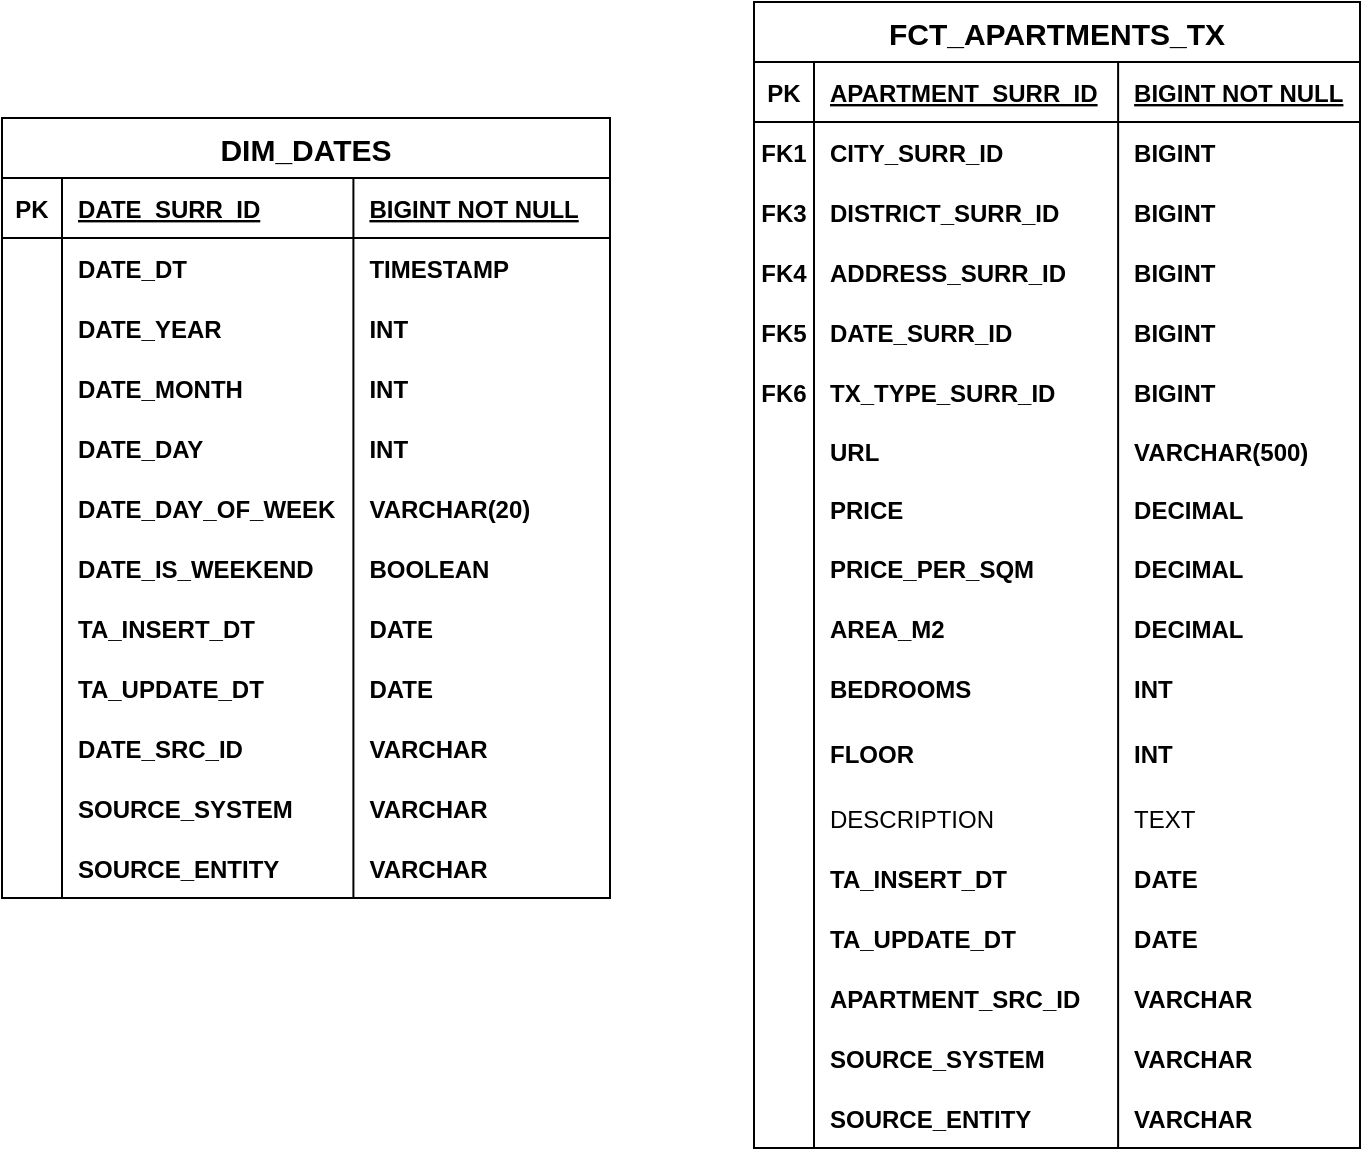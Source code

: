 <mxfile version="28.1.1">
  <diagram name="Page-1" id="QBci4Ad2uPYSjfKlQZZ4">
    <mxGraphModel dx="1226" dy="682" grid="0" gridSize="10" guides="1" tooltips="1" connect="1" arrows="1" fold="1" page="0" pageScale="1" pageWidth="850" pageHeight="1100" math="0" shadow="0">
      <root>
        <mxCell id="0" />
        <mxCell id="1" parent="0" />
        <mxCell id="8j5CEaMQhX4lXEdDIJTh-382" value="FCT_APARTMENTS_TX" style="shape=table;startSize=30;container=1;collapsible=1;childLayout=tableLayout;fixedRows=1;rowLines=0;fontStyle=1;align=center;resizeLast=1;fontSize=15;" parent="1" vertex="1">
          <mxGeometry x="554" y="133" width="303" height="573" as="geometry" />
        </mxCell>
        <mxCell id="8j5CEaMQhX4lXEdDIJTh-383" value="" style="shape=partialRectangle;collapsible=0;dropTarget=0;pointerEvents=0;fillColor=none;points=[[0,0.5],[1,0.5]];portConstraint=eastwest;top=0;left=0;right=0;bottom=1;" parent="8j5CEaMQhX4lXEdDIJTh-382" vertex="1">
          <mxGeometry y="30" width="303" height="30" as="geometry" />
        </mxCell>
        <mxCell id="8j5CEaMQhX4lXEdDIJTh-384" value="PK" style="shape=partialRectangle;overflow=hidden;connectable=0;fillColor=none;top=0;left=0;bottom=0;right=0;fontStyle=1;" parent="8j5CEaMQhX4lXEdDIJTh-383" vertex="1">
          <mxGeometry width="30" height="30" as="geometry">
            <mxRectangle width="30" height="30" as="alternateBounds" />
          </mxGeometry>
        </mxCell>
        <mxCell id="8j5CEaMQhX4lXEdDIJTh-385" value="APARTMENT_SURR_ID" style="shape=partialRectangle;overflow=hidden;connectable=0;fillColor=none;top=0;left=0;bottom=0;right=0;align=left;spacingLeft=6;fontStyle=5;" parent="8j5CEaMQhX4lXEdDIJTh-383" vertex="1">
          <mxGeometry x="30" width="152.059" height="30" as="geometry">
            <mxRectangle width="152.059" height="30" as="alternateBounds" />
          </mxGeometry>
        </mxCell>
        <mxCell id="8j5CEaMQhX4lXEdDIJTh-386" value="BIGINT NOT NULL" style="shape=partialRectangle;overflow=hidden;connectable=0;fillColor=none;top=0;left=0;bottom=0;right=0;align=left;spacingLeft=6;fontStyle=5;" parent="8j5CEaMQhX4lXEdDIJTh-383" vertex="1">
          <mxGeometry x="182.059" width="120.941" height="30" as="geometry">
            <mxRectangle width="120.941" height="30" as="alternateBounds" />
          </mxGeometry>
        </mxCell>
        <mxCell id="8j5CEaMQhX4lXEdDIJTh-387" value="" style="shape=partialRectangle;collapsible=0;dropTarget=0;pointerEvents=0;fillColor=none;points=[[0,0.5],[1,0.5]];portConstraint=eastwest;top=0;left=0;right=0;bottom=0;" parent="8j5CEaMQhX4lXEdDIJTh-382" vertex="1">
          <mxGeometry y="60" width="303" height="30" as="geometry" />
        </mxCell>
        <mxCell id="8j5CEaMQhX4lXEdDIJTh-388" value="FK1" style="shape=partialRectangle;overflow=hidden;connectable=0;fillColor=none;top=0;left=0;bottom=0;right=0;fontStyle=1" parent="8j5CEaMQhX4lXEdDIJTh-387" vertex="1">
          <mxGeometry width="30" height="30" as="geometry">
            <mxRectangle width="30" height="30" as="alternateBounds" />
          </mxGeometry>
        </mxCell>
        <mxCell id="8j5CEaMQhX4lXEdDIJTh-389" value="CITY_SURR_ID" style="shape=partialRectangle;overflow=hidden;connectable=0;fillColor=none;top=0;left=0;bottom=0;right=0;align=left;spacingLeft=6;fontStyle=1" parent="8j5CEaMQhX4lXEdDIJTh-387" vertex="1">
          <mxGeometry x="30" width="152.059" height="30" as="geometry">
            <mxRectangle width="152.059" height="30" as="alternateBounds" />
          </mxGeometry>
        </mxCell>
        <mxCell id="8j5CEaMQhX4lXEdDIJTh-390" value="BIGINT" style="shape=partialRectangle;overflow=hidden;connectable=0;fillColor=none;top=0;left=0;bottom=0;right=0;align=left;spacingLeft=6;fontStyle=1" parent="8j5CEaMQhX4lXEdDIJTh-387" vertex="1">
          <mxGeometry x="182.059" width="120.941" height="30" as="geometry">
            <mxRectangle width="120.941" height="30" as="alternateBounds" />
          </mxGeometry>
        </mxCell>
        <mxCell id="8j5CEaMQhX4lXEdDIJTh-395" style="shape=partialRectangle;collapsible=0;dropTarget=0;pointerEvents=0;fillColor=none;points=[[0,0.5],[1,0.5]];portConstraint=eastwest;top=0;left=0;right=0;bottom=0;" parent="8j5CEaMQhX4lXEdDIJTh-382" vertex="1">
          <mxGeometry y="90" width="303" height="30" as="geometry" />
        </mxCell>
        <mxCell id="8j5CEaMQhX4lXEdDIJTh-396" value="FK3" style="shape=partialRectangle;overflow=hidden;connectable=0;fillColor=none;top=0;left=0;bottom=0;right=0;fontStyle=1" parent="8j5CEaMQhX4lXEdDIJTh-395" vertex="1">
          <mxGeometry width="30" height="30" as="geometry">
            <mxRectangle width="30" height="30" as="alternateBounds" />
          </mxGeometry>
        </mxCell>
        <mxCell id="8j5CEaMQhX4lXEdDIJTh-397" value="DISTRICT_SURR_ID" style="shape=partialRectangle;overflow=hidden;connectable=0;fillColor=none;top=0;left=0;bottom=0;right=0;align=left;spacingLeft=6;fontStyle=1" parent="8j5CEaMQhX4lXEdDIJTh-395" vertex="1">
          <mxGeometry x="30" width="152.059" height="30" as="geometry">
            <mxRectangle width="152.059" height="30" as="alternateBounds" />
          </mxGeometry>
        </mxCell>
        <mxCell id="8j5CEaMQhX4lXEdDIJTh-398" value="BIGINT" style="shape=partialRectangle;overflow=hidden;connectable=0;fillColor=none;top=0;left=0;bottom=0;right=0;align=left;spacingLeft=6;fontStyle=1" parent="8j5CEaMQhX4lXEdDIJTh-395" vertex="1">
          <mxGeometry x="182.059" width="120.941" height="30" as="geometry">
            <mxRectangle width="120.941" height="30" as="alternateBounds" />
          </mxGeometry>
        </mxCell>
        <mxCell id="8j5CEaMQhX4lXEdDIJTh-399" style="shape=partialRectangle;collapsible=0;dropTarget=0;pointerEvents=0;fillColor=none;points=[[0,0.5],[1,0.5]];portConstraint=eastwest;top=0;left=0;right=0;bottom=0;" parent="8j5CEaMQhX4lXEdDIJTh-382" vertex="1">
          <mxGeometry y="120" width="303" height="30" as="geometry" />
        </mxCell>
        <mxCell id="8j5CEaMQhX4lXEdDIJTh-400" value="FK4" style="shape=partialRectangle;overflow=hidden;connectable=0;fillColor=none;top=0;left=0;bottom=0;right=0;fontStyle=1" parent="8j5CEaMQhX4lXEdDIJTh-399" vertex="1">
          <mxGeometry width="30" height="30" as="geometry">
            <mxRectangle width="30" height="30" as="alternateBounds" />
          </mxGeometry>
        </mxCell>
        <mxCell id="8j5CEaMQhX4lXEdDIJTh-401" value="ADDRESS_SURR_ID" style="shape=partialRectangle;overflow=hidden;connectable=0;fillColor=none;top=0;left=0;bottom=0;right=0;align=left;spacingLeft=6;fontStyle=1" parent="8j5CEaMQhX4lXEdDIJTh-399" vertex="1">
          <mxGeometry x="30" width="152.059" height="30" as="geometry">
            <mxRectangle width="152.059" height="30" as="alternateBounds" />
          </mxGeometry>
        </mxCell>
        <mxCell id="8j5CEaMQhX4lXEdDIJTh-402" value="BIGINT" style="shape=partialRectangle;overflow=hidden;connectable=0;fillColor=none;top=0;left=0;bottom=0;right=0;align=left;spacingLeft=6;fontStyle=1" parent="8j5CEaMQhX4lXEdDIJTh-399" vertex="1">
          <mxGeometry x="182.059" width="120.941" height="30" as="geometry">
            <mxRectangle width="120.941" height="30" as="alternateBounds" />
          </mxGeometry>
        </mxCell>
        <mxCell id="8j5CEaMQhX4lXEdDIJTh-403" style="shape=partialRectangle;collapsible=0;dropTarget=0;pointerEvents=0;fillColor=none;points=[[0,0.5],[1,0.5]];portConstraint=eastwest;top=0;left=0;right=0;bottom=0;" parent="8j5CEaMQhX4lXEdDIJTh-382" vertex="1">
          <mxGeometry y="150" width="303" height="30" as="geometry" />
        </mxCell>
        <mxCell id="8j5CEaMQhX4lXEdDIJTh-404" value="FK5" style="shape=partialRectangle;overflow=hidden;connectable=0;fillColor=none;top=0;left=0;bottom=0;right=0;fontStyle=1" parent="8j5CEaMQhX4lXEdDIJTh-403" vertex="1">
          <mxGeometry width="30" height="30" as="geometry">
            <mxRectangle width="30" height="30" as="alternateBounds" />
          </mxGeometry>
        </mxCell>
        <mxCell id="8j5CEaMQhX4lXEdDIJTh-405" value="DATE_SURR_ID" style="shape=partialRectangle;overflow=hidden;connectable=0;fillColor=none;top=0;left=0;bottom=0;right=0;align=left;spacingLeft=6;fontStyle=1" parent="8j5CEaMQhX4lXEdDIJTh-403" vertex="1">
          <mxGeometry x="30" width="152.059" height="30" as="geometry">
            <mxRectangle width="152.059" height="30" as="alternateBounds" />
          </mxGeometry>
        </mxCell>
        <mxCell id="8j5CEaMQhX4lXEdDIJTh-406" value="BIGINT" style="shape=partialRectangle;overflow=hidden;connectable=0;fillColor=none;top=0;left=0;bottom=0;right=0;align=left;spacingLeft=6;fontStyle=1" parent="8j5CEaMQhX4lXEdDIJTh-403" vertex="1">
          <mxGeometry x="182.059" width="120.941" height="30" as="geometry">
            <mxRectangle width="120.941" height="30" as="alternateBounds" />
          </mxGeometry>
        </mxCell>
        <mxCell id="8j5CEaMQhX4lXEdDIJTh-407" style="shape=partialRectangle;collapsible=0;dropTarget=0;pointerEvents=0;fillColor=none;points=[[0,0.5],[1,0.5]];portConstraint=eastwest;top=0;left=0;right=0;bottom=0;" parent="8j5CEaMQhX4lXEdDIJTh-382" vertex="1">
          <mxGeometry y="180" width="303" height="30" as="geometry" />
        </mxCell>
        <mxCell id="8j5CEaMQhX4lXEdDIJTh-408" value="FK6" style="shape=partialRectangle;overflow=hidden;connectable=0;fillColor=none;top=0;left=0;bottom=0;right=0;fontStyle=1" parent="8j5CEaMQhX4lXEdDIJTh-407" vertex="1">
          <mxGeometry width="30" height="30" as="geometry">
            <mxRectangle width="30" height="30" as="alternateBounds" />
          </mxGeometry>
        </mxCell>
        <mxCell id="8j5CEaMQhX4lXEdDIJTh-409" value="TX_TYPE_SURR_ID" style="shape=partialRectangle;overflow=hidden;connectable=0;fillColor=none;top=0;left=0;bottom=0;right=0;align=left;spacingLeft=6;fontStyle=1" parent="8j5CEaMQhX4lXEdDIJTh-407" vertex="1">
          <mxGeometry x="30" width="152.059" height="30" as="geometry">
            <mxRectangle width="152.059" height="30" as="alternateBounds" />
          </mxGeometry>
        </mxCell>
        <mxCell id="8j5CEaMQhX4lXEdDIJTh-410" value="BIGINT" style="shape=partialRectangle;overflow=hidden;connectable=0;fillColor=none;top=0;left=0;bottom=0;right=0;align=left;spacingLeft=6;fontStyle=1" parent="8j5CEaMQhX4lXEdDIJTh-407" vertex="1">
          <mxGeometry x="182.059" width="120.941" height="30" as="geometry">
            <mxRectangle width="120.941" height="30" as="alternateBounds" />
          </mxGeometry>
        </mxCell>
        <mxCell id="8j5CEaMQhX4lXEdDIJTh-423" style="shape=partialRectangle;collapsible=0;dropTarget=0;pointerEvents=0;fillColor=none;points=[[0,0.5],[1,0.5]];portConstraint=eastwest;top=0;left=0;right=0;bottom=0;" parent="8j5CEaMQhX4lXEdDIJTh-382" vertex="1">
          <mxGeometry y="210" width="303" height="29" as="geometry" />
        </mxCell>
        <mxCell id="8j5CEaMQhX4lXEdDIJTh-424" style="shape=partialRectangle;overflow=hidden;connectable=0;fillColor=none;top=0;left=0;bottom=0;right=0;" parent="8j5CEaMQhX4lXEdDIJTh-423" vertex="1">
          <mxGeometry width="30" height="29" as="geometry">
            <mxRectangle width="30" height="29" as="alternateBounds" />
          </mxGeometry>
        </mxCell>
        <mxCell id="8j5CEaMQhX4lXEdDIJTh-425" value="URL " style="shape=partialRectangle;overflow=hidden;connectable=0;fillColor=none;top=0;left=0;bottom=0;right=0;align=left;spacingLeft=6;fontStyle=1" parent="8j5CEaMQhX4lXEdDIJTh-423" vertex="1">
          <mxGeometry x="30" width="152.059" height="29" as="geometry">
            <mxRectangle width="152.059" height="29" as="alternateBounds" />
          </mxGeometry>
        </mxCell>
        <mxCell id="8j5CEaMQhX4lXEdDIJTh-426" value="VARCHAR(500)" style="shape=partialRectangle;overflow=hidden;connectable=0;fillColor=none;top=0;left=0;bottom=0;right=0;align=left;spacingLeft=6;fontStyle=1" parent="8j5CEaMQhX4lXEdDIJTh-423" vertex="1">
          <mxGeometry x="182.059" width="120.941" height="29" as="geometry">
            <mxRectangle width="120.941" height="29" as="alternateBounds" />
          </mxGeometry>
        </mxCell>
        <mxCell id="8j5CEaMQhX4lXEdDIJTh-427" style="shape=partialRectangle;collapsible=0;dropTarget=0;pointerEvents=0;fillColor=none;points=[[0,0.5],[1,0.5]];portConstraint=eastwest;top=0;left=0;right=0;bottom=0;" parent="8j5CEaMQhX4lXEdDIJTh-382" vertex="1">
          <mxGeometry y="239" width="303" height="29" as="geometry" />
        </mxCell>
        <mxCell id="8j5CEaMQhX4lXEdDIJTh-428" style="shape=partialRectangle;overflow=hidden;connectable=0;fillColor=none;top=0;left=0;bottom=0;right=0;" parent="8j5CEaMQhX4lXEdDIJTh-427" vertex="1">
          <mxGeometry width="30" height="29" as="geometry">
            <mxRectangle width="30" height="29" as="alternateBounds" />
          </mxGeometry>
        </mxCell>
        <mxCell id="8j5CEaMQhX4lXEdDIJTh-429" value="PRICE " style="shape=partialRectangle;overflow=hidden;connectable=0;fillColor=none;top=0;left=0;bottom=0;right=0;align=left;spacingLeft=6;fontStyle=1" parent="8j5CEaMQhX4lXEdDIJTh-427" vertex="1">
          <mxGeometry x="30" width="152.059" height="29" as="geometry">
            <mxRectangle width="152.059" height="29" as="alternateBounds" />
          </mxGeometry>
        </mxCell>
        <mxCell id="8j5CEaMQhX4lXEdDIJTh-430" value="DECIMAL" style="shape=partialRectangle;overflow=hidden;connectable=0;fillColor=none;top=0;left=0;bottom=0;right=0;align=left;spacingLeft=6;fontStyle=1" parent="8j5CEaMQhX4lXEdDIJTh-427" vertex="1">
          <mxGeometry x="182.059" width="120.941" height="29" as="geometry">
            <mxRectangle width="120.941" height="29" as="alternateBounds" />
          </mxGeometry>
        </mxCell>
        <mxCell id="8j5CEaMQhX4lXEdDIJTh-431" style="shape=partialRectangle;collapsible=0;dropTarget=0;pointerEvents=0;fillColor=none;points=[[0,0.5],[1,0.5]];portConstraint=eastwest;top=0;left=0;right=0;bottom=0;" parent="8j5CEaMQhX4lXEdDIJTh-382" vertex="1">
          <mxGeometry y="268" width="303" height="30" as="geometry" />
        </mxCell>
        <mxCell id="8j5CEaMQhX4lXEdDIJTh-432" style="shape=partialRectangle;overflow=hidden;connectable=0;fillColor=none;top=0;left=0;bottom=0;right=0;" parent="8j5CEaMQhX4lXEdDIJTh-431" vertex="1">
          <mxGeometry width="30" height="30" as="geometry">
            <mxRectangle width="30" height="30" as="alternateBounds" />
          </mxGeometry>
        </mxCell>
        <mxCell id="8j5CEaMQhX4lXEdDIJTh-433" value="PRICE_PER_SQM   " style="shape=partialRectangle;overflow=hidden;connectable=0;fillColor=none;top=0;left=0;bottom=0;right=0;align=left;spacingLeft=6;fontStyle=1" parent="8j5CEaMQhX4lXEdDIJTh-431" vertex="1">
          <mxGeometry x="30" width="152.059" height="30" as="geometry">
            <mxRectangle width="152.059" height="30" as="alternateBounds" />
          </mxGeometry>
        </mxCell>
        <mxCell id="8j5CEaMQhX4lXEdDIJTh-434" value="DECIMAL" style="shape=partialRectangle;overflow=hidden;connectable=0;fillColor=none;top=0;left=0;bottom=0;right=0;align=left;spacingLeft=6;fontStyle=1" parent="8j5CEaMQhX4lXEdDIJTh-431" vertex="1">
          <mxGeometry x="182.059" width="120.941" height="30" as="geometry">
            <mxRectangle width="120.941" height="30" as="alternateBounds" />
          </mxGeometry>
        </mxCell>
        <mxCell id="8j5CEaMQhX4lXEdDIJTh-435" style="shape=partialRectangle;collapsible=0;dropTarget=0;pointerEvents=0;fillColor=none;points=[[0,0.5],[1,0.5]];portConstraint=eastwest;top=0;left=0;right=0;bottom=0;" parent="8j5CEaMQhX4lXEdDIJTh-382" vertex="1">
          <mxGeometry y="298" width="303" height="30" as="geometry" />
        </mxCell>
        <mxCell id="8j5CEaMQhX4lXEdDIJTh-436" style="shape=partialRectangle;overflow=hidden;connectable=0;fillColor=none;top=0;left=0;bottom=0;right=0;" parent="8j5CEaMQhX4lXEdDIJTh-435" vertex="1">
          <mxGeometry width="30" height="30" as="geometry">
            <mxRectangle width="30" height="30" as="alternateBounds" />
          </mxGeometry>
        </mxCell>
        <mxCell id="8j5CEaMQhX4lXEdDIJTh-437" value="AREA_M2 " style="shape=partialRectangle;overflow=hidden;connectable=0;fillColor=none;top=0;left=0;bottom=0;right=0;align=left;spacingLeft=6;fontStyle=1" parent="8j5CEaMQhX4lXEdDIJTh-435" vertex="1">
          <mxGeometry x="30" width="152.059" height="30" as="geometry">
            <mxRectangle width="152.059" height="30" as="alternateBounds" />
          </mxGeometry>
        </mxCell>
        <mxCell id="8j5CEaMQhX4lXEdDIJTh-438" value="DECIMAL" style="shape=partialRectangle;overflow=hidden;connectable=0;fillColor=none;top=0;left=0;bottom=0;right=0;align=left;spacingLeft=6;fontStyle=1" parent="8j5CEaMQhX4lXEdDIJTh-435" vertex="1">
          <mxGeometry x="182.059" width="120.941" height="30" as="geometry">
            <mxRectangle width="120.941" height="30" as="alternateBounds" />
          </mxGeometry>
        </mxCell>
        <mxCell id="8j5CEaMQhX4lXEdDIJTh-439" style="shape=partialRectangle;collapsible=0;dropTarget=0;pointerEvents=0;fillColor=none;points=[[0,0.5],[1,0.5]];portConstraint=eastwest;top=0;left=0;right=0;bottom=0;" parent="8j5CEaMQhX4lXEdDIJTh-382" vertex="1">
          <mxGeometry y="328" width="303" height="30" as="geometry" />
        </mxCell>
        <mxCell id="8j5CEaMQhX4lXEdDIJTh-440" style="shape=partialRectangle;overflow=hidden;connectable=0;fillColor=none;top=0;left=0;bottom=0;right=0;" parent="8j5CEaMQhX4lXEdDIJTh-439" vertex="1">
          <mxGeometry width="30" height="30" as="geometry">
            <mxRectangle width="30" height="30" as="alternateBounds" />
          </mxGeometry>
        </mxCell>
        <mxCell id="8j5CEaMQhX4lXEdDIJTh-441" value="BEDROOMS " style="shape=partialRectangle;overflow=hidden;connectable=0;fillColor=none;top=0;left=0;bottom=0;right=0;align=left;spacingLeft=6;fontStyle=1" parent="8j5CEaMQhX4lXEdDIJTh-439" vertex="1">
          <mxGeometry x="30" width="152.059" height="30" as="geometry">
            <mxRectangle width="152.059" height="30" as="alternateBounds" />
          </mxGeometry>
        </mxCell>
        <mxCell id="8j5CEaMQhX4lXEdDIJTh-442" value="INT" style="shape=partialRectangle;overflow=hidden;connectable=0;fillColor=none;top=0;left=0;bottom=0;right=0;align=left;spacingLeft=6;fontStyle=1" parent="8j5CEaMQhX4lXEdDIJTh-439" vertex="1">
          <mxGeometry x="182.059" width="120.941" height="30" as="geometry">
            <mxRectangle width="120.941" height="30" as="alternateBounds" />
          </mxGeometry>
        </mxCell>
        <mxCell id="8j5CEaMQhX4lXEdDIJTh-443" style="shape=partialRectangle;collapsible=0;dropTarget=0;pointerEvents=0;fillColor=none;points=[[0,0.5],[1,0.5]];portConstraint=eastwest;top=0;left=0;right=0;bottom=0;" parent="8j5CEaMQhX4lXEdDIJTh-382" vertex="1">
          <mxGeometry y="358" width="303" height="35" as="geometry" />
        </mxCell>
        <mxCell id="8j5CEaMQhX4lXEdDIJTh-444" style="shape=partialRectangle;overflow=hidden;connectable=0;fillColor=none;top=0;left=0;bottom=0;right=0;" parent="8j5CEaMQhX4lXEdDIJTh-443" vertex="1">
          <mxGeometry width="30" height="35" as="geometry">
            <mxRectangle width="30" height="35" as="alternateBounds" />
          </mxGeometry>
        </mxCell>
        <mxCell id="8j5CEaMQhX4lXEdDIJTh-445" value="FLOOR  " style="shape=partialRectangle;overflow=hidden;connectable=0;fillColor=none;top=0;left=0;bottom=0;right=0;align=left;spacingLeft=6;fontStyle=1" parent="8j5CEaMQhX4lXEdDIJTh-443" vertex="1">
          <mxGeometry x="30" width="152.059" height="35" as="geometry">
            <mxRectangle width="152.059" height="35" as="alternateBounds" />
          </mxGeometry>
        </mxCell>
        <mxCell id="8j5CEaMQhX4lXEdDIJTh-446" value="INT" style="shape=partialRectangle;overflow=hidden;connectable=0;fillColor=none;top=0;left=0;bottom=0;right=0;align=left;spacingLeft=6;fontStyle=1" parent="8j5CEaMQhX4lXEdDIJTh-443" vertex="1">
          <mxGeometry x="182.059" width="120.941" height="35" as="geometry">
            <mxRectangle width="120.941" height="35" as="alternateBounds" />
          </mxGeometry>
        </mxCell>
        <mxCell id="tTmst1pcSYhVb5LAMEtV-6" value="" style="shape=tableRow;horizontal=0;startSize=0;swimlaneHead=0;swimlaneBody=0;fillColor=none;collapsible=0;dropTarget=0;points=[[0,0.5],[1,0.5]];portConstraint=eastwest;top=0;left=0;right=0;bottom=0;" vertex="1" parent="8j5CEaMQhX4lXEdDIJTh-382">
          <mxGeometry y="393" width="303" height="30" as="geometry" />
        </mxCell>
        <mxCell id="tTmst1pcSYhVb5LAMEtV-7" value="" style="shape=partialRectangle;connectable=0;fillColor=none;top=0;left=0;bottom=0;right=0;editable=1;overflow=hidden;" vertex="1" parent="tTmst1pcSYhVb5LAMEtV-6">
          <mxGeometry width="30" height="30" as="geometry">
            <mxRectangle width="30" height="30" as="alternateBounds" />
          </mxGeometry>
        </mxCell>
        <mxCell id="tTmst1pcSYhVb5LAMEtV-8" value="DESCRIPTION " style="shape=partialRectangle;connectable=0;fillColor=none;top=0;left=0;bottom=0;right=0;align=left;spacingLeft=6;overflow=hidden;" vertex="1" parent="tTmst1pcSYhVb5LAMEtV-6">
          <mxGeometry x="30" width="152.059" height="30" as="geometry">
            <mxRectangle width="152.059" height="30" as="alternateBounds" />
          </mxGeometry>
        </mxCell>
        <mxCell id="tTmst1pcSYhVb5LAMEtV-9" value="TEXT" style="shape=partialRectangle;connectable=0;fillColor=none;top=0;left=0;bottom=0;right=0;align=left;spacingLeft=6;overflow=hidden;" vertex="1" parent="tTmst1pcSYhVb5LAMEtV-6">
          <mxGeometry x="182.059" width="120.941" height="30" as="geometry">
            <mxRectangle width="120.941" height="30" as="alternateBounds" />
          </mxGeometry>
        </mxCell>
        <mxCell id="8j5CEaMQhX4lXEdDIJTh-447" style="shape=partialRectangle;collapsible=0;dropTarget=0;pointerEvents=0;fillColor=none;points=[[0,0.5],[1,0.5]];portConstraint=eastwest;top=0;left=0;right=0;bottom=0;" parent="8j5CEaMQhX4lXEdDIJTh-382" vertex="1">
          <mxGeometry y="423" width="303" height="30" as="geometry" />
        </mxCell>
        <mxCell id="8j5CEaMQhX4lXEdDIJTh-448" style="shape=partialRectangle;overflow=hidden;connectable=0;fillColor=none;top=0;left=0;bottom=0;right=0;" parent="8j5CEaMQhX4lXEdDIJTh-447" vertex="1">
          <mxGeometry width="30" height="30" as="geometry">
            <mxRectangle width="30" height="30" as="alternateBounds" />
          </mxGeometry>
        </mxCell>
        <mxCell id="8j5CEaMQhX4lXEdDIJTh-449" value="TA_INSERT_DT" style="shape=partialRectangle;overflow=hidden;connectable=0;fillColor=none;top=0;left=0;bottom=0;right=0;align=left;spacingLeft=6;fontStyle=1" parent="8j5CEaMQhX4lXEdDIJTh-447" vertex="1">
          <mxGeometry x="30" width="152.059" height="30" as="geometry">
            <mxRectangle width="152.059" height="30" as="alternateBounds" />
          </mxGeometry>
        </mxCell>
        <mxCell id="8j5CEaMQhX4lXEdDIJTh-450" value="DATE" style="shape=partialRectangle;overflow=hidden;connectable=0;fillColor=none;top=0;left=0;bottom=0;right=0;align=left;spacingLeft=6;fontStyle=1" parent="8j5CEaMQhX4lXEdDIJTh-447" vertex="1">
          <mxGeometry x="182.059" width="120.941" height="30" as="geometry">
            <mxRectangle width="120.941" height="30" as="alternateBounds" />
          </mxGeometry>
        </mxCell>
        <mxCell id="8j5CEaMQhX4lXEdDIJTh-451" style="shape=partialRectangle;collapsible=0;dropTarget=0;pointerEvents=0;fillColor=none;points=[[0,0.5],[1,0.5]];portConstraint=eastwest;top=0;left=0;right=0;bottom=0;" parent="8j5CEaMQhX4lXEdDIJTh-382" vertex="1">
          <mxGeometry y="453" width="303" height="30" as="geometry" />
        </mxCell>
        <mxCell id="8j5CEaMQhX4lXEdDIJTh-452" style="shape=partialRectangle;overflow=hidden;connectable=0;fillColor=none;top=0;left=0;bottom=0;right=0;" parent="8j5CEaMQhX4lXEdDIJTh-451" vertex="1">
          <mxGeometry width="30" height="30" as="geometry">
            <mxRectangle width="30" height="30" as="alternateBounds" />
          </mxGeometry>
        </mxCell>
        <mxCell id="8j5CEaMQhX4lXEdDIJTh-453" value="TA_UPDATE_DT" style="shape=partialRectangle;overflow=hidden;connectable=0;fillColor=none;top=0;left=0;bottom=0;right=0;align=left;spacingLeft=6;fontStyle=1" parent="8j5CEaMQhX4lXEdDIJTh-451" vertex="1">
          <mxGeometry x="30" width="152.059" height="30" as="geometry">
            <mxRectangle width="152.059" height="30" as="alternateBounds" />
          </mxGeometry>
        </mxCell>
        <mxCell id="8j5CEaMQhX4lXEdDIJTh-454" value="DATE" style="shape=partialRectangle;overflow=hidden;connectable=0;fillColor=none;top=0;left=0;bottom=0;right=0;align=left;spacingLeft=6;fontStyle=1" parent="8j5CEaMQhX4lXEdDIJTh-451" vertex="1">
          <mxGeometry x="182.059" width="120.941" height="30" as="geometry">
            <mxRectangle width="120.941" height="30" as="alternateBounds" />
          </mxGeometry>
        </mxCell>
        <mxCell id="8j5CEaMQhX4lXEdDIJTh-455" style="shape=partialRectangle;collapsible=0;dropTarget=0;pointerEvents=0;fillColor=none;points=[[0,0.5],[1,0.5]];portConstraint=eastwest;top=0;left=0;right=0;bottom=0;" parent="8j5CEaMQhX4lXEdDIJTh-382" vertex="1">
          <mxGeometry y="483" width="303" height="30" as="geometry" />
        </mxCell>
        <mxCell id="8j5CEaMQhX4lXEdDIJTh-456" style="shape=partialRectangle;overflow=hidden;connectable=0;fillColor=none;top=0;left=0;bottom=0;right=0;" parent="8j5CEaMQhX4lXEdDIJTh-455" vertex="1">
          <mxGeometry width="30" height="30" as="geometry">
            <mxRectangle width="30" height="30" as="alternateBounds" />
          </mxGeometry>
        </mxCell>
        <mxCell id="8j5CEaMQhX4lXEdDIJTh-457" value="APARTMENT_SRC_ID" style="shape=partialRectangle;overflow=hidden;connectable=0;fillColor=none;top=0;left=0;bottom=0;right=0;align=left;spacingLeft=6;fontStyle=1" parent="8j5CEaMQhX4lXEdDIJTh-455" vertex="1">
          <mxGeometry x="30" width="152.059" height="30" as="geometry">
            <mxRectangle width="152.059" height="30" as="alternateBounds" />
          </mxGeometry>
        </mxCell>
        <mxCell id="8j5CEaMQhX4lXEdDIJTh-458" value="VARCHAR" style="shape=partialRectangle;overflow=hidden;connectable=0;fillColor=none;top=0;left=0;bottom=0;right=0;align=left;spacingLeft=6;fontStyle=1" parent="8j5CEaMQhX4lXEdDIJTh-455" vertex="1">
          <mxGeometry x="182.059" width="120.941" height="30" as="geometry">
            <mxRectangle width="120.941" height="30" as="alternateBounds" />
          </mxGeometry>
        </mxCell>
        <mxCell id="8j5CEaMQhX4lXEdDIJTh-459" style="shape=partialRectangle;collapsible=0;dropTarget=0;pointerEvents=0;fillColor=none;points=[[0,0.5],[1,0.5]];portConstraint=eastwest;top=0;left=0;right=0;bottom=0;" parent="8j5CEaMQhX4lXEdDIJTh-382" vertex="1">
          <mxGeometry y="513" width="303" height="30" as="geometry" />
        </mxCell>
        <mxCell id="8j5CEaMQhX4lXEdDIJTh-460" style="shape=partialRectangle;overflow=hidden;connectable=0;fillColor=none;top=0;left=0;bottom=0;right=0;" parent="8j5CEaMQhX4lXEdDIJTh-459" vertex="1">
          <mxGeometry width="30" height="30" as="geometry">
            <mxRectangle width="30" height="30" as="alternateBounds" />
          </mxGeometry>
        </mxCell>
        <mxCell id="8j5CEaMQhX4lXEdDIJTh-461" value="SOURCE_SYSTEM" style="shape=partialRectangle;overflow=hidden;connectable=0;fillColor=none;top=0;left=0;bottom=0;right=0;align=left;spacingLeft=6;fontStyle=1" parent="8j5CEaMQhX4lXEdDIJTh-459" vertex="1">
          <mxGeometry x="30" width="152.059" height="30" as="geometry">
            <mxRectangle width="152.059" height="30" as="alternateBounds" />
          </mxGeometry>
        </mxCell>
        <mxCell id="8j5CEaMQhX4lXEdDIJTh-462" value="VARCHAR" style="shape=partialRectangle;overflow=hidden;connectable=0;fillColor=none;top=0;left=0;bottom=0;right=0;align=left;spacingLeft=6;fontStyle=1" parent="8j5CEaMQhX4lXEdDIJTh-459" vertex="1">
          <mxGeometry x="182.059" width="120.941" height="30" as="geometry">
            <mxRectangle width="120.941" height="30" as="alternateBounds" />
          </mxGeometry>
        </mxCell>
        <mxCell id="8j5CEaMQhX4lXEdDIJTh-463" style="shape=partialRectangle;collapsible=0;dropTarget=0;pointerEvents=0;fillColor=none;points=[[0,0.5],[1,0.5]];portConstraint=eastwest;top=0;left=0;right=0;bottom=0;" parent="8j5CEaMQhX4lXEdDIJTh-382" vertex="1">
          <mxGeometry y="543" width="303" height="30" as="geometry" />
        </mxCell>
        <mxCell id="8j5CEaMQhX4lXEdDIJTh-464" style="shape=partialRectangle;overflow=hidden;connectable=0;fillColor=none;top=0;left=0;bottom=0;right=0;" parent="8j5CEaMQhX4lXEdDIJTh-463" vertex="1">
          <mxGeometry width="30" height="30" as="geometry">
            <mxRectangle width="30" height="30" as="alternateBounds" />
          </mxGeometry>
        </mxCell>
        <mxCell id="8j5CEaMQhX4lXEdDIJTh-465" value="SOURCE_ENTITY" style="shape=partialRectangle;overflow=hidden;connectable=0;fillColor=none;top=0;left=0;bottom=0;right=0;align=left;spacingLeft=6;fontStyle=1" parent="8j5CEaMQhX4lXEdDIJTh-463" vertex="1">
          <mxGeometry x="30" width="152.059" height="30" as="geometry">
            <mxRectangle width="152.059" height="30" as="alternateBounds" />
          </mxGeometry>
        </mxCell>
        <mxCell id="8j5CEaMQhX4lXEdDIJTh-466" value="VARCHAR" style="shape=partialRectangle;overflow=hidden;connectable=0;fillColor=none;top=0;left=0;bottom=0;right=0;align=left;spacingLeft=6;fontStyle=1" parent="8j5CEaMQhX4lXEdDIJTh-463" vertex="1">
          <mxGeometry x="182.059" width="120.941" height="30" as="geometry">
            <mxRectangle width="120.941" height="30" as="alternateBounds" />
          </mxGeometry>
        </mxCell>
        <mxCell id="8j5CEaMQhX4lXEdDIJTh-496" value="DIM_DATES" style="shape=table;startSize=30;container=1;collapsible=1;childLayout=tableLayout;fixedRows=1;rowLines=0;fontStyle=1;align=center;resizeLast=1;fontSize=15;" parent="1" vertex="1">
          <mxGeometry x="178" y="191" width="304" height="390" as="geometry" />
        </mxCell>
        <mxCell id="8j5CEaMQhX4lXEdDIJTh-497" value="" style="shape=partialRectangle;collapsible=0;dropTarget=0;pointerEvents=0;fillColor=none;points=[[0,0.5],[1,0.5]];portConstraint=eastwest;top=0;left=0;right=0;bottom=1;" parent="8j5CEaMQhX4lXEdDIJTh-496" vertex="1">
          <mxGeometry y="30" width="304" height="30" as="geometry" />
        </mxCell>
        <mxCell id="8j5CEaMQhX4lXEdDIJTh-498" value="PK" style="shape=partialRectangle;overflow=hidden;connectable=0;fillColor=none;top=0;left=0;bottom=0;right=0;fontStyle=1;" parent="8j5CEaMQhX4lXEdDIJTh-497" vertex="1">
          <mxGeometry width="30" height="30" as="geometry">
            <mxRectangle width="30" height="30" as="alternateBounds" />
          </mxGeometry>
        </mxCell>
        <mxCell id="8j5CEaMQhX4lXEdDIJTh-499" value="DATE_SURR_ID" style="shape=partialRectangle;overflow=hidden;connectable=0;fillColor=none;top=0;left=0;bottom=0;right=0;align=left;spacingLeft=6;fontStyle=5;" parent="8j5CEaMQhX4lXEdDIJTh-497" vertex="1">
          <mxGeometry x="30" width="145.706" height="30" as="geometry">
            <mxRectangle width="145.706" height="30" as="alternateBounds" />
          </mxGeometry>
        </mxCell>
        <mxCell id="8j5CEaMQhX4lXEdDIJTh-500" value="BIGINT NOT NULL" style="shape=partialRectangle;overflow=hidden;connectable=0;fillColor=none;top=0;left=0;bottom=0;right=0;align=left;spacingLeft=6;fontStyle=5;" parent="8j5CEaMQhX4lXEdDIJTh-497" vertex="1">
          <mxGeometry x="175.706" width="128.294" height="30" as="geometry">
            <mxRectangle width="128.294" height="30" as="alternateBounds" />
          </mxGeometry>
        </mxCell>
        <mxCell id="tTmst1pcSYhVb5LAMEtV-10" value="" style="shape=tableRow;horizontal=0;startSize=0;swimlaneHead=0;swimlaneBody=0;fillColor=none;collapsible=0;dropTarget=0;points=[[0,0.5],[1,0.5]];portConstraint=eastwest;top=0;left=0;right=0;bottom=0;" vertex="1" parent="8j5CEaMQhX4lXEdDIJTh-496">
          <mxGeometry y="60" width="304" height="30" as="geometry" />
        </mxCell>
        <mxCell id="tTmst1pcSYhVb5LAMEtV-11" value="" style="shape=partialRectangle;connectable=0;fillColor=none;top=0;left=0;bottom=0;right=0;editable=1;overflow=hidden;" vertex="1" parent="tTmst1pcSYhVb5LAMEtV-10">
          <mxGeometry width="30" height="30" as="geometry">
            <mxRectangle width="30" height="30" as="alternateBounds" />
          </mxGeometry>
        </mxCell>
        <mxCell id="tTmst1pcSYhVb5LAMEtV-12" value="DATE_DT" style="shape=partialRectangle;connectable=0;fillColor=none;top=0;left=0;bottom=0;right=0;align=left;spacingLeft=6;overflow=hidden;fontStyle=1" vertex="1" parent="tTmst1pcSYhVb5LAMEtV-10">
          <mxGeometry x="30" width="145.706" height="30" as="geometry">
            <mxRectangle width="145.706" height="30" as="alternateBounds" />
          </mxGeometry>
        </mxCell>
        <mxCell id="tTmst1pcSYhVb5LAMEtV-13" value="TIMESTAMP" style="shape=partialRectangle;connectable=0;fillColor=none;top=0;left=0;bottom=0;right=0;align=left;spacingLeft=6;overflow=hidden;fontStyle=1" vertex="1" parent="tTmst1pcSYhVb5LAMEtV-10">
          <mxGeometry x="175.706" width="128.294" height="30" as="geometry">
            <mxRectangle width="128.294" height="30" as="alternateBounds" />
          </mxGeometry>
        </mxCell>
        <mxCell id="8j5CEaMQhX4lXEdDIJTh-501" value="" style="shape=partialRectangle;collapsible=0;dropTarget=0;pointerEvents=0;fillColor=none;points=[[0,0.5],[1,0.5]];portConstraint=eastwest;top=0;left=0;right=0;bottom=0;" parent="8j5CEaMQhX4lXEdDIJTh-496" vertex="1">
          <mxGeometry y="90" width="304" height="30" as="geometry" />
        </mxCell>
        <mxCell id="8j5CEaMQhX4lXEdDIJTh-502" value="" style="shape=partialRectangle;overflow=hidden;connectable=0;fillColor=none;top=0;left=0;bottom=0;right=0;" parent="8j5CEaMQhX4lXEdDIJTh-501" vertex="1">
          <mxGeometry width="30" height="30" as="geometry">
            <mxRectangle width="30" height="30" as="alternateBounds" />
          </mxGeometry>
        </mxCell>
        <mxCell id="8j5CEaMQhX4lXEdDIJTh-503" value="DATE_YEAR" style="shape=partialRectangle;overflow=hidden;connectable=0;fillColor=none;top=0;left=0;bottom=0;right=0;align=left;spacingLeft=6;fontStyle=1" parent="8j5CEaMQhX4lXEdDIJTh-501" vertex="1">
          <mxGeometry x="30" width="145.706" height="30" as="geometry">
            <mxRectangle width="145.706" height="30" as="alternateBounds" />
          </mxGeometry>
        </mxCell>
        <mxCell id="8j5CEaMQhX4lXEdDIJTh-504" value="INT" style="shape=partialRectangle;overflow=hidden;connectable=0;fillColor=none;top=0;left=0;bottom=0;right=0;align=left;spacingLeft=6;fontStyle=1" parent="8j5CEaMQhX4lXEdDIJTh-501" vertex="1">
          <mxGeometry x="175.706" width="128.294" height="30" as="geometry">
            <mxRectangle width="128.294" height="30" as="alternateBounds" />
          </mxGeometry>
        </mxCell>
        <mxCell id="8j5CEaMQhX4lXEdDIJTh-505" value="" style="shape=partialRectangle;collapsible=0;dropTarget=0;pointerEvents=0;fillColor=none;points=[[0,0.5],[1,0.5]];portConstraint=eastwest;top=0;left=0;right=0;bottom=0;" parent="8j5CEaMQhX4lXEdDIJTh-496" vertex="1">
          <mxGeometry y="120" width="304" height="30" as="geometry" />
        </mxCell>
        <mxCell id="8j5CEaMQhX4lXEdDIJTh-506" value="" style="shape=partialRectangle;overflow=hidden;connectable=0;fillColor=none;top=0;left=0;bottom=0;right=0;" parent="8j5CEaMQhX4lXEdDIJTh-505" vertex="1">
          <mxGeometry width="30" height="30" as="geometry">
            <mxRectangle width="30" height="30" as="alternateBounds" />
          </mxGeometry>
        </mxCell>
        <mxCell id="8j5CEaMQhX4lXEdDIJTh-507" value="DATE_MONTH" style="shape=partialRectangle;overflow=hidden;connectable=0;fillColor=none;top=0;left=0;bottom=0;right=0;align=left;spacingLeft=6;fontStyle=1" parent="8j5CEaMQhX4lXEdDIJTh-505" vertex="1">
          <mxGeometry x="30" width="145.706" height="30" as="geometry">
            <mxRectangle width="145.706" height="30" as="alternateBounds" />
          </mxGeometry>
        </mxCell>
        <mxCell id="8j5CEaMQhX4lXEdDIJTh-508" value="INT" style="shape=partialRectangle;overflow=hidden;connectable=0;fillColor=none;top=0;left=0;bottom=0;right=0;align=left;spacingLeft=6;fontStyle=1" parent="8j5CEaMQhX4lXEdDIJTh-505" vertex="1">
          <mxGeometry x="175.706" width="128.294" height="30" as="geometry">
            <mxRectangle width="128.294" height="30" as="alternateBounds" />
          </mxGeometry>
        </mxCell>
        <mxCell id="8j5CEaMQhX4lXEdDIJTh-509" style="shape=partialRectangle;collapsible=0;dropTarget=0;pointerEvents=0;fillColor=none;points=[[0,0.5],[1,0.5]];portConstraint=eastwest;top=0;left=0;right=0;bottom=0;" parent="8j5CEaMQhX4lXEdDIJTh-496" vertex="1">
          <mxGeometry y="150" width="304" height="30" as="geometry" />
        </mxCell>
        <mxCell id="8j5CEaMQhX4lXEdDIJTh-510" style="shape=partialRectangle;overflow=hidden;connectable=0;fillColor=none;top=0;left=0;bottom=0;right=0;" parent="8j5CEaMQhX4lXEdDIJTh-509" vertex="1">
          <mxGeometry width="30" height="30" as="geometry">
            <mxRectangle width="30" height="30" as="alternateBounds" />
          </mxGeometry>
        </mxCell>
        <mxCell id="8j5CEaMQhX4lXEdDIJTh-511" value="DATE_DAY" style="shape=partialRectangle;overflow=hidden;connectable=0;fillColor=none;top=0;left=0;bottom=0;right=0;align=left;spacingLeft=6;fontStyle=1" parent="8j5CEaMQhX4lXEdDIJTh-509" vertex="1">
          <mxGeometry x="30" width="145.706" height="30" as="geometry">
            <mxRectangle width="145.706" height="30" as="alternateBounds" />
          </mxGeometry>
        </mxCell>
        <mxCell id="8j5CEaMQhX4lXEdDIJTh-512" value="INT" style="shape=partialRectangle;overflow=hidden;connectable=0;fillColor=none;top=0;left=0;bottom=0;right=0;align=left;spacingLeft=6;fontStyle=1" parent="8j5CEaMQhX4lXEdDIJTh-509" vertex="1">
          <mxGeometry x="175.706" width="128.294" height="30" as="geometry">
            <mxRectangle width="128.294" height="30" as="alternateBounds" />
          </mxGeometry>
        </mxCell>
        <mxCell id="8j5CEaMQhX4lXEdDIJTh-525" style="shape=partialRectangle;collapsible=0;dropTarget=0;pointerEvents=0;fillColor=none;points=[[0,0.5],[1,0.5]];portConstraint=eastwest;top=0;left=0;right=0;bottom=0;" parent="8j5CEaMQhX4lXEdDIJTh-496" vertex="1">
          <mxGeometry y="180" width="304" height="30" as="geometry" />
        </mxCell>
        <mxCell id="8j5CEaMQhX4lXEdDIJTh-526" style="shape=partialRectangle;overflow=hidden;connectable=0;fillColor=none;top=0;left=0;bottom=0;right=0;" parent="8j5CEaMQhX4lXEdDIJTh-525" vertex="1">
          <mxGeometry width="30" height="30" as="geometry">
            <mxRectangle width="30" height="30" as="alternateBounds" />
          </mxGeometry>
        </mxCell>
        <mxCell id="8j5CEaMQhX4lXEdDIJTh-527" value="DATE_DAY_OF_WEEK" style="shape=partialRectangle;overflow=hidden;connectable=0;fillColor=none;top=0;left=0;bottom=0;right=0;align=left;spacingLeft=6;fontStyle=1" parent="8j5CEaMQhX4lXEdDIJTh-525" vertex="1">
          <mxGeometry x="30" width="145.706" height="30" as="geometry">
            <mxRectangle width="145.706" height="30" as="alternateBounds" />
          </mxGeometry>
        </mxCell>
        <mxCell id="8j5CEaMQhX4lXEdDIJTh-528" value="VARCHAR(20)" style="shape=partialRectangle;overflow=hidden;connectable=0;fillColor=none;top=0;left=0;bottom=0;right=0;align=left;spacingLeft=6;fontStyle=1" parent="8j5CEaMQhX4lXEdDIJTh-525" vertex="1">
          <mxGeometry x="175.706" width="128.294" height="30" as="geometry">
            <mxRectangle width="128.294" height="30" as="alternateBounds" />
          </mxGeometry>
        </mxCell>
        <mxCell id="8j5CEaMQhX4lXEdDIJTh-529" style="shape=partialRectangle;collapsible=0;dropTarget=0;pointerEvents=0;fillColor=none;points=[[0,0.5],[1,0.5]];portConstraint=eastwest;top=0;left=0;right=0;bottom=0;" parent="8j5CEaMQhX4lXEdDIJTh-496" vertex="1">
          <mxGeometry y="210" width="304" height="30" as="geometry" />
        </mxCell>
        <mxCell id="8j5CEaMQhX4lXEdDIJTh-530" style="shape=partialRectangle;overflow=hidden;connectable=0;fillColor=none;top=0;left=0;bottom=0;right=0;" parent="8j5CEaMQhX4lXEdDIJTh-529" vertex="1">
          <mxGeometry width="30" height="30" as="geometry">
            <mxRectangle width="30" height="30" as="alternateBounds" />
          </mxGeometry>
        </mxCell>
        <mxCell id="8j5CEaMQhX4lXEdDIJTh-531" value="DATE_IS_WEEKEND" style="shape=partialRectangle;overflow=hidden;connectable=0;fillColor=none;top=0;left=0;bottom=0;right=0;align=left;spacingLeft=6;fontStyle=1" parent="8j5CEaMQhX4lXEdDIJTh-529" vertex="1">
          <mxGeometry x="30" width="145.706" height="30" as="geometry">
            <mxRectangle width="145.706" height="30" as="alternateBounds" />
          </mxGeometry>
        </mxCell>
        <mxCell id="8j5CEaMQhX4lXEdDIJTh-532" value="BOOLEAN" style="shape=partialRectangle;overflow=hidden;connectable=0;fillColor=none;top=0;left=0;bottom=0;right=0;align=left;spacingLeft=6;fontStyle=1" parent="8j5CEaMQhX4lXEdDIJTh-529" vertex="1">
          <mxGeometry x="175.706" width="128.294" height="30" as="geometry">
            <mxRectangle width="128.294" height="30" as="alternateBounds" />
          </mxGeometry>
        </mxCell>
        <mxCell id="8j5CEaMQhX4lXEdDIJTh-533" style="shape=partialRectangle;collapsible=0;dropTarget=0;pointerEvents=0;fillColor=none;points=[[0,0.5],[1,0.5]];portConstraint=eastwest;top=0;left=0;right=0;bottom=0;" parent="8j5CEaMQhX4lXEdDIJTh-496" vertex="1">
          <mxGeometry y="240" width="304" height="30" as="geometry" />
        </mxCell>
        <mxCell id="8j5CEaMQhX4lXEdDIJTh-534" style="shape=partialRectangle;overflow=hidden;connectable=0;fillColor=none;top=0;left=0;bottom=0;right=0;" parent="8j5CEaMQhX4lXEdDIJTh-533" vertex="1">
          <mxGeometry width="30" height="30" as="geometry">
            <mxRectangle width="30" height="30" as="alternateBounds" />
          </mxGeometry>
        </mxCell>
        <mxCell id="8j5CEaMQhX4lXEdDIJTh-535" value="TA_INSERT_DT" style="shape=partialRectangle;overflow=hidden;connectable=0;fillColor=none;top=0;left=0;bottom=0;right=0;align=left;spacingLeft=6;fontStyle=1" parent="8j5CEaMQhX4lXEdDIJTh-533" vertex="1">
          <mxGeometry x="30" width="145.706" height="30" as="geometry">
            <mxRectangle width="145.706" height="30" as="alternateBounds" />
          </mxGeometry>
        </mxCell>
        <mxCell id="8j5CEaMQhX4lXEdDIJTh-536" value="DATE" style="shape=partialRectangle;overflow=hidden;connectable=0;fillColor=none;top=0;left=0;bottom=0;right=0;align=left;spacingLeft=6;fontStyle=1" parent="8j5CEaMQhX4lXEdDIJTh-533" vertex="1">
          <mxGeometry x="175.706" width="128.294" height="30" as="geometry">
            <mxRectangle width="128.294" height="30" as="alternateBounds" />
          </mxGeometry>
        </mxCell>
        <mxCell id="8j5CEaMQhX4lXEdDIJTh-537" style="shape=partialRectangle;collapsible=0;dropTarget=0;pointerEvents=0;fillColor=none;points=[[0,0.5],[1,0.5]];portConstraint=eastwest;top=0;left=0;right=0;bottom=0;" parent="8j5CEaMQhX4lXEdDIJTh-496" vertex="1">
          <mxGeometry y="270" width="304" height="30" as="geometry" />
        </mxCell>
        <mxCell id="8j5CEaMQhX4lXEdDIJTh-538" style="shape=partialRectangle;overflow=hidden;connectable=0;fillColor=none;top=0;left=0;bottom=0;right=0;" parent="8j5CEaMQhX4lXEdDIJTh-537" vertex="1">
          <mxGeometry width="30" height="30" as="geometry">
            <mxRectangle width="30" height="30" as="alternateBounds" />
          </mxGeometry>
        </mxCell>
        <mxCell id="8j5CEaMQhX4lXEdDIJTh-539" value="TA_UPDATE_DT" style="shape=partialRectangle;overflow=hidden;connectable=0;fillColor=none;top=0;left=0;bottom=0;right=0;align=left;spacingLeft=6;fontStyle=1" parent="8j5CEaMQhX4lXEdDIJTh-537" vertex="1">
          <mxGeometry x="30" width="145.706" height="30" as="geometry">
            <mxRectangle width="145.706" height="30" as="alternateBounds" />
          </mxGeometry>
        </mxCell>
        <mxCell id="8j5CEaMQhX4lXEdDIJTh-540" value="DATE" style="shape=partialRectangle;overflow=hidden;connectable=0;fillColor=none;top=0;left=0;bottom=0;right=0;align=left;spacingLeft=6;fontStyle=1" parent="8j5CEaMQhX4lXEdDIJTh-537" vertex="1">
          <mxGeometry x="175.706" width="128.294" height="30" as="geometry">
            <mxRectangle width="128.294" height="30" as="alternateBounds" />
          </mxGeometry>
        </mxCell>
        <mxCell id="8j5CEaMQhX4lXEdDIJTh-541" style="shape=partialRectangle;collapsible=0;dropTarget=0;pointerEvents=0;fillColor=none;points=[[0,0.5],[1,0.5]];portConstraint=eastwest;top=0;left=0;right=0;bottom=0;" parent="8j5CEaMQhX4lXEdDIJTh-496" vertex="1">
          <mxGeometry y="300" width="304" height="30" as="geometry" />
        </mxCell>
        <mxCell id="8j5CEaMQhX4lXEdDIJTh-542" style="shape=partialRectangle;overflow=hidden;connectable=0;fillColor=none;top=0;left=0;bottom=0;right=0;" parent="8j5CEaMQhX4lXEdDIJTh-541" vertex="1">
          <mxGeometry width="30" height="30" as="geometry">
            <mxRectangle width="30" height="30" as="alternateBounds" />
          </mxGeometry>
        </mxCell>
        <mxCell id="8j5CEaMQhX4lXEdDIJTh-543" value="DATE_SRC_ID" style="shape=partialRectangle;overflow=hidden;connectable=0;fillColor=none;top=0;left=0;bottom=0;right=0;align=left;spacingLeft=6;fontStyle=1" parent="8j5CEaMQhX4lXEdDIJTh-541" vertex="1">
          <mxGeometry x="30" width="145.706" height="30" as="geometry">
            <mxRectangle width="145.706" height="30" as="alternateBounds" />
          </mxGeometry>
        </mxCell>
        <mxCell id="8j5CEaMQhX4lXEdDIJTh-544" value="VARCHAR" style="shape=partialRectangle;overflow=hidden;connectable=0;fillColor=none;top=0;left=0;bottom=0;right=0;align=left;spacingLeft=6;fontStyle=1" parent="8j5CEaMQhX4lXEdDIJTh-541" vertex="1">
          <mxGeometry x="175.706" width="128.294" height="30" as="geometry">
            <mxRectangle width="128.294" height="30" as="alternateBounds" />
          </mxGeometry>
        </mxCell>
        <mxCell id="8j5CEaMQhX4lXEdDIJTh-545" style="shape=partialRectangle;collapsible=0;dropTarget=0;pointerEvents=0;fillColor=none;points=[[0,0.5],[1,0.5]];portConstraint=eastwest;top=0;left=0;right=0;bottom=0;" parent="8j5CEaMQhX4lXEdDIJTh-496" vertex="1">
          <mxGeometry y="330" width="304" height="30" as="geometry" />
        </mxCell>
        <mxCell id="8j5CEaMQhX4lXEdDIJTh-546" style="shape=partialRectangle;overflow=hidden;connectable=0;fillColor=none;top=0;left=0;bottom=0;right=0;" parent="8j5CEaMQhX4lXEdDIJTh-545" vertex="1">
          <mxGeometry width="30" height="30" as="geometry">
            <mxRectangle width="30" height="30" as="alternateBounds" />
          </mxGeometry>
        </mxCell>
        <mxCell id="8j5CEaMQhX4lXEdDIJTh-547" value="SOURCE_SYSTEM" style="shape=partialRectangle;overflow=hidden;connectable=0;fillColor=none;top=0;left=0;bottom=0;right=0;align=left;spacingLeft=6;fontStyle=1" parent="8j5CEaMQhX4lXEdDIJTh-545" vertex="1">
          <mxGeometry x="30" width="145.706" height="30" as="geometry">
            <mxRectangle width="145.706" height="30" as="alternateBounds" />
          </mxGeometry>
        </mxCell>
        <mxCell id="8j5CEaMQhX4lXEdDIJTh-548" value="VARCHAR" style="shape=partialRectangle;overflow=hidden;connectable=0;fillColor=none;top=0;left=0;bottom=0;right=0;align=left;spacingLeft=6;fontStyle=1" parent="8j5CEaMQhX4lXEdDIJTh-545" vertex="1">
          <mxGeometry x="175.706" width="128.294" height="30" as="geometry">
            <mxRectangle width="128.294" height="30" as="alternateBounds" />
          </mxGeometry>
        </mxCell>
        <mxCell id="8j5CEaMQhX4lXEdDIJTh-549" style="shape=partialRectangle;collapsible=0;dropTarget=0;pointerEvents=0;fillColor=none;points=[[0,0.5],[1,0.5]];portConstraint=eastwest;top=0;left=0;right=0;bottom=0;" parent="8j5CEaMQhX4lXEdDIJTh-496" vertex="1">
          <mxGeometry y="360" width="304" height="30" as="geometry" />
        </mxCell>
        <mxCell id="8j5CEaMQhX4lXEdDIJTh-550" style="shape=partialRectangle;overflow=hidden;connectable=0;fillColor=none;top=0;left=0;bottom=0;right=0;" parent="8j5CEaMQhX4lXEdDIJTh-549" vertex="1">
          <mxGeometry width="30" height="30" as="geometry">
            <mxRectangle width="30" height="30" as="alternateBounds" />
          </mxGeometry>
        </mxCell>
        <mxCell id="8j5CEaMQhX4lXEdDIJTh-551" value="SOURCE_ENTITY" style="shape=partialRectangle;overflow=hidden;connectable=0;fillColor=none;top=0;left=0;bottom=0;right=0;align=left;spacingLeft=6;fontStyle=1" parent="8j5CEaMQhX4lXEdDIJTh-549" vertex="1">
          <mxGeometry x="30" width="145.706" height="30" as="geometry">
            <mxRectangle width="145.706" height="30" as="alternateBounds" />
          </mxGeometry>
        </mxCell>
        <mxCell id="8j5CEaMQhX4lXEdDIJTh-552" value="VARCHAR" style="shape=partialRectangle;overflow=hidden;connectable=0;fillColor=none;top=0;left=0;bottom=0;right=0;align=left;spacingLeft=6;fontStyle=1" parent="8j5CEaMQhX4lXEdDIJTh-549" vertex="1">
          <mxGeometry x="175.706" width="128.294" height="30" as="geometry">
            <mxRectangle width="128.294" height="30" as="alternateBounds" />
          </mxGeometry>
        </mxCell>
      </root>
    </mxGraphModel>
  </diagram>
</mxfile>
